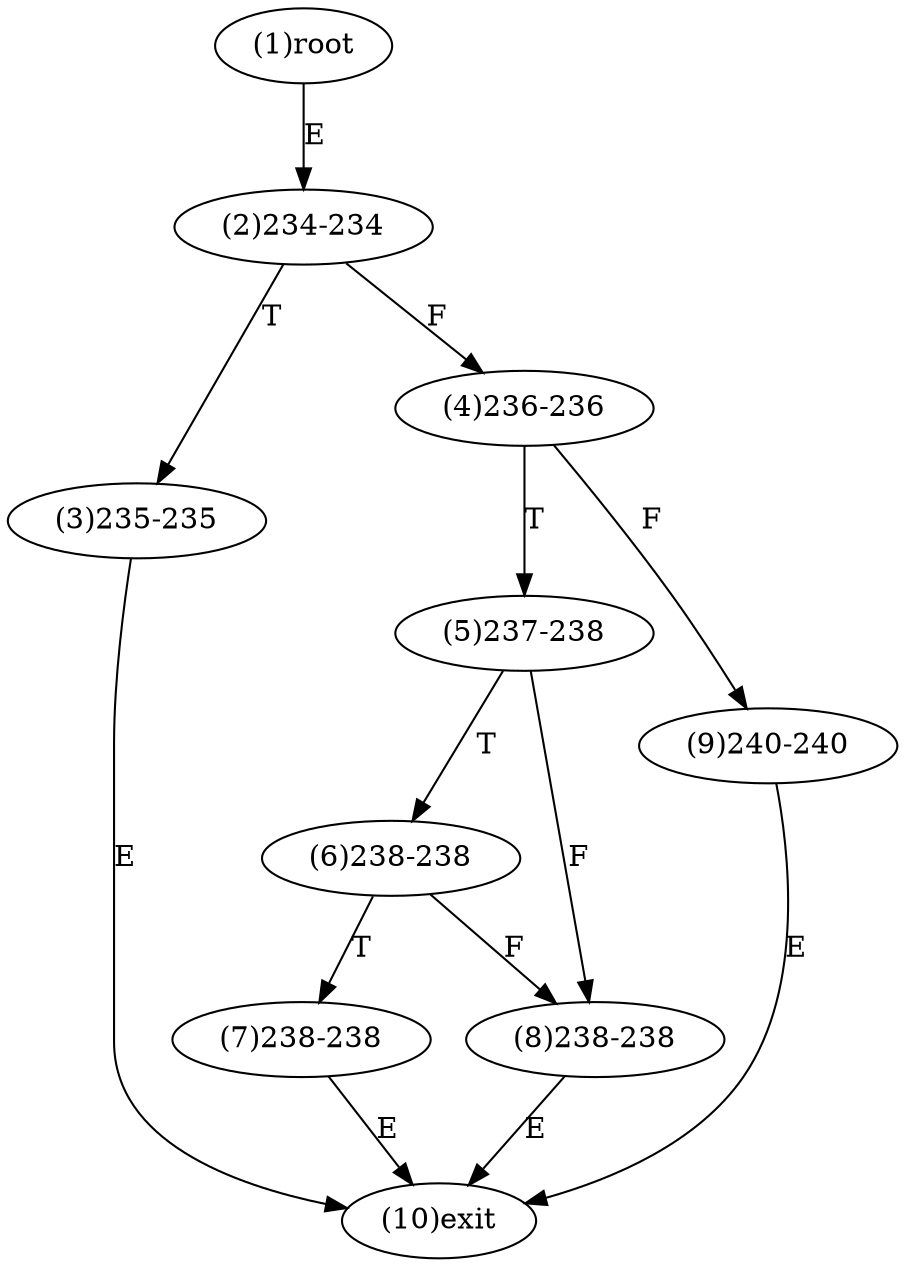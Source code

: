 digraph "" { 
1[ label="(1)root"];
2[ label="(2)234-234"];
3[ label="(3)235-235"];
4[ label="(4)236-236"];
5[ label="(5)237-238"];
6[ label="(6)238-238"];
7[ label="(7)238-238"];
8[ label="(8)238-238"];
9[ label="(9)240-240"];
10[ label="(10)exit"];
1->2[ label="E"];
2->4[ label="F"];
2->3[ label="T"];
3->10[ label="E"];
4->9[ label="F"];
4->5[ label="T"];
5->8[ label="F"];
5->6[ label="T"];
6->8[ label="F"];
6->7[ label="T"];
7->10[ label="E"];
8->10[ label="E"];
9->10[ label="E"];
}